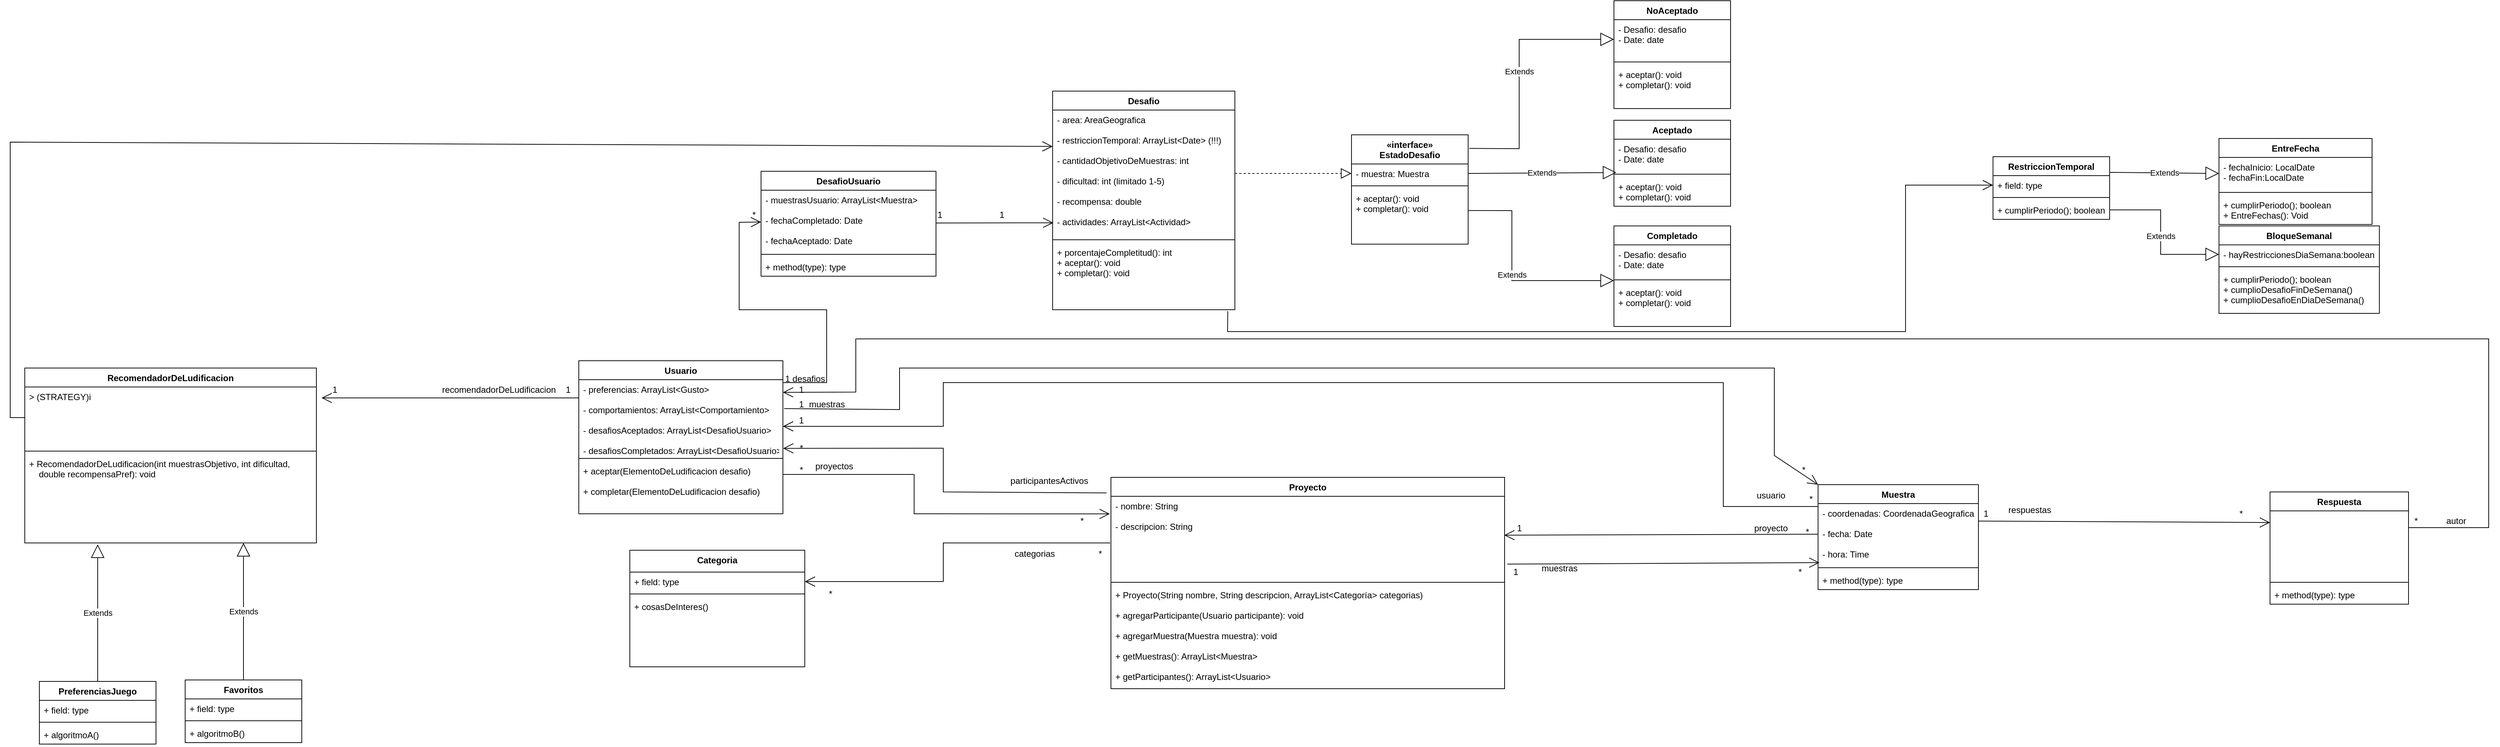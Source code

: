 <mxfile version="20.5.1" type="device"><diagram id="WbbzCiZuCTXSOeSHEOJg" name="Página-1"><mxGraphModel dx="2760" dy="1790" grid="1" gridSize="10" guides="1" tooltips="1" connect="1" arrows="1" fold="1" page="1" pageScale="1" pageWidth="827" pageHeight="1169" math="0" shadow="0"><root><mxCell id="0"/><mxCell id="1" parent="0"/><mxCell id="iUsewvyAgeFMjCq7jR91-1" value="Proyecto" style="swimlane;fontStyle=1;align=center;verticalAlign=top;childLayout=stackLayout;horizontal=1;startSize=26;horizontalStack=0;resizeParent=1;resizeParentMax=0;resizeLast=0;collapsible=1;marginBottom=0;" parent="1" vertex="1"><mxGeometry x="230" y="70" width="540" height="290" as="geometry"/></mxCell><mxCell id="iUsewvyAgeFMjCq7jR91-2" value="- nombre: String&#10;&#10;- descripcion: String&#10;" style="text;strokeColor=none;fillColor=none;align=left;verticalAlign=top;spacingLeft=4;spacingRight=4;overflow=hidden;rotatable=0;points=[[0,0.5],[1,0.5]];portConstraint=eastwest;" parent="iUsewvyAgeFMjCq7jR91-1" vertex="1"><mxGeometry y="26" width="540" height="114" as="geometry"/></mxCell><mxCell id="iUsewvyAgeFMjCq7jR91-3" value="" style="line;strokeWidth=1;fillColor=none;align=left;verticalAlign=middle;spacingTop=-1;spacingLeft=3;spacingRight=3;rotatable=0;labelPosition=right;points=[];portConstraint=eastwest;strokeColor=inherit;" parent="iUsewvyAgeFMjCq7jR91-1" vertex="1"><mxGeometry y="140" width="540" height="8" as="geometry"/></mxCell><mxCell id="iUsewvyAgeFMjCq7jR91-4" value="+ Proyecto(String nombre, String descripcion, ArrayList&lt;Categoría&gt; categorias)&#10;&#10;+ agregarParticipante(Usuario participante): void&#10;&#10;+ agregarMuestra(Muestra muestra): void&#10;&#10;+ getMuestras(): ArrayList&lt;Muestra&gt;&#10;&#10;+ getParticipantes(): ArrayList&lt;Usuario&gt;" style="text;strokeColor=none;fillColor=none;align=left;verticalAlign=top;spacingLeft=4;spacingRight=4;overflow=hidden;rotatable=0;points=[[0,0.5],[1,0.5]];portConstraint=eastwest;" parent="iUsewvyAgeFMjCq7jR91-1" vertex="1"><mxGeometry y="148" width="540" height="142" as="geometry"/></mxCell><mxCell id="iUsewvyAgeFMjCq7jR91-5" value="Muestra" style="swimlane;fontStyle=1;align=center;verticalAlign=top;childLayout=stackLayout;horizontal=1;startSize=26;horizontalStack=0;resizeParent=1;resizeParentMax=0;resizeLast=0;collapsible=1;marginBottom=0;" parent="1" vertex="1"><mxGeometry x="1200" y="80" width="220" height="144" as="geometry"/></mxCell><mxCell id="iUsewvyAgeFMjCq7jR91-6" value="- coordenadas: CoordenadaGeografica&#10;&#10;- fecha: Date&#10;&#10;- hora: Time&#10;&#10;&#10;" style="text;strokeColor=none;fillColor=none;align=left;verticalAlign=top;spacingLeft=4;spacingRight=4;overflow=hidden;rotatable=0;points=[[0,0.5],[1,0.5]];portConstraint=eastwest;" parent="iUsewvyAgeFMjCq7jR91-5" vertex="1"><mxGeometry y="26" width="220" height="84" as="geometry"/></mxCell><mxCell id="iUsewvyAgeFMjCq7jR91-7" value="" style="line;strokeWidth=1;fillColor=none;align=left;verticalAlign=middle;spacingTop=-1;spacingLeft=3;spacingRight=3;rotatable=0;labelPosition=right;points=[];portConstraint=eastwest;strokeColor=inherit;" parent="iUsewvyAgeFMjCq7jR91-5" vertex="1"><mxGeometry y="110" width="220" height="8" as="geometry"/></mxCell><mxCell id="iUsewvyAgeFMjCq7jR91-8" value="+ method(type): type" style="text;strokeColor=none;fillColor=none;align=left;verticalAlign=top;spacingLeft=4;spacingRight=4;overflow=hidden;rotatable=0;points=[[0,0.5],[1,0.5]];portConstraint=eastwest;" parent="iUsewvyAgeFMjCq7jR91-5" vertex="1"><mxGeometry y="118" width="220" height="26" as="geometry"/></mxCell><mxCell id="iUsewvyAgeFMjCq7jR91-9" value="" style="endArrow=open;endFill=1;endSize=12;html=1;rounded=0;exitX=1.007;exitY=0.816;exitDx=0;exitDy=0;entryX=0.009;entryY=0.964;entryDx=0;entryDy=0;exitPerimeter=0;entryPerimeter=0;" parent="1" source="iUsewvyAgeFMjCq7jR91-2" target="iUsewvyAgeFMjCq7jR91-6" edge="1"><mxGeometry width="160" relative="1" as="geometry"><mxPoint x="870" y="240" as="sourcePoint"/><mxPoint x="1030" y="240" as="targetPoint"/></mxGeometry></mxCell><mxCell id="iUsewvyAgeFMjCq7jR91-10" value="muestras" style="text;html=1;align=center;verticalAlign=middle;resizable=0;points=[];autosize=1;strokeColor=none;fillColor=none;" parent="1" vertex="1"><mxGeometry x="810" y="180" width="70" height="30" as="geometry"/></mxCell><mxCell id="iUsewvyAgeFMjCq7jR91-11" value="*" style="text;html=1;align=center;verticalAlign=middle;resizable=0;points=[];autosize=1;strokeColor=none;fillColor=none;" parent="1" vertex="1"><mxGeometry x="1160" y="185" width="30" height="30" as="geometry"/></mxCell><mxCell id="iUsewvyAgeFMjCq7jR91-12" value="1" style="text;html=1;align=center;verticalAlign=middle;resizable=0;points=[];autosize=1;strokeColor=none;fillColor=none;" parent="1" vertex="1"><mxGeometry x="770" y="185" width="30" height="30" as="geometry"/></mxCell><mxCell id="iUsewvyAgeFMjCq7jR91-13" value="Usuario" style="swimlane;fontStyle=1;align=center;verticalAlign=top;childLayout=stackLayout;horizontal=1;startSize=26;horizontalStack=0;resizeParent=1;resizeParentMax=0;resizeLast=0;collapsible=1;marginBottom=0;" parent="1" vertex="1"><mxGeometry x="-500" y="-90" width="280" height="210" as="geometry"/></mxCell><mxCell id="iUsewvyAgeFMjCq7jR91-14" value="- preferencias: ArrayList&lt;Gusto&gt;&#10;&#10;- comportamientos: ArrayList&lt;Comportamiento&gt;&#10;&#10;- desafiosAceptados: ArrayList&lt;DesafioUsuario&gt;&#10;&#10;- desafiosCompletados: ArrayList&lt;DesafioUsuario&gt;" style="text;strokeColor=none;fillColor=none;align=left;verticalAlign=top;spacingLeft=4;spacingRight=4;overflow=hidden;rotatable=0;points=[[0,0.5],[1,0.5]];portConstraint=eastwest;" parent="iUsewvyAgeFMjCq7jR91-13" vertex="1"><mxGeometry y="26" width="280" height="104" as="geometry"/></mxCell><mxCell id="iUsewvyAgeFMjCq7jR91-15" value="" style="line;strokeWidth=1;fillColor=none;align=left;verticalAlign=middle;spacingTop=-1;spacingLeft=3;spacingRight=3;rotatable=0;labelPosition=right;points=[];portConstraint=eastwest;strokeColor=inherit;" parent="iUsewvyAgeFMjCq7jR91-13" vertex="1"><mxGeometry y="130" width="280" height="8" as="geometry"/></mxCell><mxCell id="iUsewvyAgeFMjCq7jR91-16" value="+ aceptar(ElementoDeLudificacion desafio)&#10;&#10;+ completar(ElementoDeLudificacion desafio) " style="text;strokeColor=none;fillColor=none;align=left;verticalAlign=top;spacingLeft=4;spacingRight=4;overflow=hidden;rotatable=0;points=[[0,0.5],[1,0.5]];portConstraint=eastwest;" parent="iUsewvyAgeFMjCq7jR91-13" vertex="1"><mxGeometry y="138" width="280" height="72" as="geometry"/></mxCell><mxCell id="iUsewvyAgeFMjCq7jR91-17" value="" style="endArrow=open;endFill=1;endSize=12;html=1;rounded=0;exitX=-0.011;exitY=-0.041;exitDx=0;exitDy=0;exitPerimeter=0;entryX=1.001;entryY=0.906;entryDx=0;entryDy=0;entryPerimeter=0;" parent="1" source="iUsewvyAgeFMjCq7jR91-2" target="iUsewvyAgeFMjCq7jR91-14" edge="1"><mxGeometry width="160" relative="1" as="geometry"><mxPoint x="-70" y="240" as="sourcePoint"/><mxPoint x="-190" y="20" as="targetPoint"/><Array as="points"><mxPoint y="90"/><mxPoint y="30"/></Array></mxGeometry></mxCell><mxCell id="iUsewvyAgeFMjCq7jR91-18" value="participantesActivos" style="text;html=1;align=center;verticalAlign=middle;resizable=0;points=[];autosize=1;strokeColor=none;fillColor=none;" parent="1" vertex="1"><mxGeometry x="80" y="60" width="130" height="30" as="geometry"/></mxCell><mxCell id="iUsewvyAgeFMjCq7jR91-19" value="*" style="text;html=1;align=center;verticalAlign=middle;resizable=0;points=[];autosize=1;strokeColor=none;fillColor=none;" parent="1" vertex="1"><mxGeometry x="-210" y="15" width="30" height="30" as="geometry"/></mxCell><mxCell id="iUsewvyAgeFMjCq7jR91-22" value="Categoria" style="swimlane;fontStyle=1;align=center;verticalAlign=top;childLayout=stackLayout;horizontal=1;startSize=30;horizontalStack=0;resizeParent=1;resizeParentMax=0;resizeLast=0;collapsible=1;marginBottom=0;" parent="1" vertex="1"><mxGeometry x="-430" y="170" width="240" height="160" as="geometry"/></mxCell><mxCell id="iUsewvyAgeFMjCq7jR91-23" value="+ field: type" style="text;strokeColor=none;fillColor=none;align=left;verticalAlign=top;spacingLeft=4;spacingRight=4;overflow=hidden;rotatable=0;points=[[0,0.5],[1,0.5]];portConstraint=eastwest;" parent="iUsewvyAgeFMjCq7jR91-22" vertex="1"><mxGeometry y="30" width="240" height="26" as="geometry"/></mxCell><mxCell id="iUsewvyAgeFMjCq7jR91-24" value="" style="line;strokeWidth=1;fillColor=none;align=left;verticalAlign=middle;spacingTop=-1;spacingLeft=3;spacingRight=3;rotatable=0;labelPosition=right;points=[];portConstraint=eastwest;strokeColor=inherit;" parent="iUsewvyAgeFMjCq7jR91-22" vertex="1"><mxGeometry y="56" width="240" height="8" as="geometry"/></mxCell><mxCell id="iUsewvyAgeFMjCq7jR91-25" value="+ cosasDeInteres()" style="text;strokeColor=none;fillColor=none;align=left;verticalAlign=top;spacingLeft=4;spacingRight=4;overflow=hidden;rotatable=0;points=[[0,0.5],[1,0.5]];portConstraint=eastwest;" parent="iUsewvyAgeFMjCq7jR91-22" vertex="1"><mxGeometry y="64" width="240" height="96" as="geometry"/></mxCell><mxCell id="iUsewvyAgeFMjCq7jR91-26" value="" style="endArrow=open;endFill=1;endSize=12;html=1;rounded=0;entryX=1;entryY=0.5;entryDx=0;entryDy=0;exitX=-0.002;exitY=0.561;exitDx=0;exitDy=0;exitPerimeter=0;" parent="1" source="iUsewvyAgeFMjCq7jR91-2" target="iUsewvyAgeFMjCq7jR91-23" edge="1"><mxGeometry width="160" relative="1" as="geometry"><mxPoint x="10" y="160" as="sourcePoint"/><mxPoint y="310" as="targetPoint"/><Array as="points"><mxPoint y="160"/><mxPoint y="213"/></Array></mxGeometry></mxCell><mxCell id="iUsewvyAgeFMjCq7jR91-27" value="categorias" style="text;html=1;align=center;verticalAlign=middle;resizable=0;points=[];autosize=1;strokeColor=none;fillColor=none;" parent="1" vertex="1"><mxGeometry x="85" y="160" width="80" height="30" as="geometry"/></mxCell><mxCell id="iUsewvyAgeFMjCq7jR91-28" value="*" style="text;html=1;align=center;verticalAlign=middle;resizable=0;points=[];autosize=1;strokeColor=none;fillColor=none;" parent="1" vertex="1"><mxGeometry x="-170" y="215" width="30" height="30" as="geometry"/></mxCell><mxCell id="iUsewvyAgeFMjCq7jR91-29" value="*" style="text;html=1;align=center;verticalAlign=middle;resizable=0;points=[];autosize=1;strokeColor=none;fillColor=none;" parent="1" vertex="1"><mxGeometry x="200" y="160" width="30" height="30" as="geometry"/></mxCell><mxCell id="iUsewvyAgeFMjCq7jR91-31" value="" style="endArrow=open;endFill=1;endSize=12;html=1;rounded=0;" parent="1" edge="1"><mxGeometry width="160" relative="1" as="geometry"><mxPoint x="1200" y="110" as="sourcePoint"/><mxPoint x="-220" as="targetPoint"/><Array as="points"><mxPoint x="1070" y="110"/><mxPoint x="1070" y="-60"/><mxPoint y="-60"/><mxPoint/></Array></mxGeometry></mxCell><mxCell id="iUsewvyAgeFMjCq7jR91-34" value="1" style="text;html=1;align=center;verticalAlign=middle;resizable=0;points=[];autosize=1;strokeColor=none;fillColor=none;" parent="1" vertex="1"><mxGeometry x="-210" y="-23" width="30" height="30" as="geometry"/></mxCell><mxCell id="iUsewvyAgeFMjCq7jR91-35" value="*" style="text;html=1;align=center;verticalAlign=middle;resizable=0;points=[];autosize=1;strokeColor=none;fillColor=none;" parent="1" vertex="1"><mxGeometry x="1175" y="85" width="30" height="30" as="geometry"/></mxCell><mxCell id="iUsewvyAgeFMjCq7jR91-36" value="usuario" style="text;html=1;align=center;verticalAlign=middle;resizable=0;points=[];autosize=1;strokeColor=none;fillColor=none;" parent="1" vertex="1"><mxGeometry x="1105" y="80" width="60" height="30" as="geometry"/></mxCell><mxCell id="iUsewvyAgeFMjCq7jR91-37" value="" style="endArrow=open;endFill=1;endSize=12;html=1;rounded=0;exitX=0;exitY=0.5;exitDx=0;exitDy=0;entryX=0.999;entryY=0.468;entryDx=0;entryDy=0;entryPerimeter=0;" parent="1" source="iUsewvyAgeFMjCq7jR91-6" target="iUsewvyAgeFMjCq7jR91-2" edge="1"><mxGeometry width="160" relative="1" as="geometry"><mxPoint x="960" as="sourcePoint"/><mxPoint x="770" y="148" as="targetPoint"/></mxGeometry></mxCell><mxCell id="iUsewvyAgeFMjCq7jR91-38" value="proyecto" style="text;html=1;align=center;verticalAlign=middle;resizable=0;points=[];autosize=1;strokeColor=none;fillColor=none;" parent="1" vertex="1"><mxGeometry x="1100" y="125" width="70" height="30" as="geometry"/></mxCell><mxCell id="iUsewvyAgeFMjCq7jR91-39" value="*" style="text;html=1;align=center;verticalAlign=middle;resizable=0;points=[];autosize=1;strokeColor=none;fillColor=none;" parent="1" vertex="1"><mxGeometry x="1170" y="130" width="30" height="30" as="geometry"/></mxCell><mxCell id="iUsewvyAgeFMjCq7jR91-40" value="1" style="text;html=1;align=center;verticalAlign=middle;resizable=0;points=[];autosize=1;strokeColor=none;fillColor=none;" parent="1" vertex="1"><mxGeometry x="775" y="125" width="30" height="30" as="geometry"/></mxCell><mxCell id="iUsewvyAgeFMjCq7jR91-42" value="" style="endArrow=open;endFill=1;endSize=12;html=1;rounded=0;entryX=0;entryY=0.17;entryDx=0;entryDy=0;entryPerimeter=0;" parent="1" target="iUsewvyAgeFMjCq7jR91-44" edge="1"><mxGeometry width="160" relative="1" as="geometry"><mxPoint x="1420" y="130" as="sourcePoint"/><mxPoint x="1780" y="130" as="targetPoint"/></mxGeometry></mxCell><mxCell id="iUsewvyAgeFMjCq7jR91-43" value="Respuesta" style="swimlane;fontStyle=1;align=center;verticalAlign=top;childLayout=stackLayout;horizontal=1;startSize=26;horizontalStack=0;resizeParent=1;resizeParentMax=0;resizeLast=0;collapsible=1;marginBottom=0;" parent="1" vertex="1"><mxGeometry x="1820" y="90" width="190" height="154" as="geometry"/></mxCell><mxCell id="iUsewvyAgeFMjCq7jR91-44" value="&#10;&#10;&#10;&#10;&#10;" style="text;strokeColor=none;fillColor=none;align=left;verticalAlign=top;spacingLeft=4;spacingRight=4;overflow=hidden;rotatable=0;points=[[0,0.5],[1,0.5]];portConstraint=eastwest;" parent="iUsewvyAgeFMjCq7jR91-43" vertex="1"><mxGeometry y="26" width="190" height="94" as="geometry"/></mxCell><mxCell id="iUsewvyAgeFMjCq7jR91-45" value="" style="line;strokeWidth=1;fillColor=none;align=left;verticalAlign=middle;spacingTop=-1;spacingLeft=3;spacingRight=3;rotatable=0;labelPosition=right;points=[];portConstraint=eastwest;strokeColor=inherit;" parent="iUsewvyAgeFMjCq7jR91-43" vertex="1"><mxGeometry y="120" width="190" height="8" as="geometry"/></mxCell><mxCell id="iUsewvyAgeFMjCq7jR91-46" value="+ method(type): type" style="text;strokeColor=none;fillColor=none;align=left;verticalAlign=top;spacingLeft=4;spacingRight=4;overflow=hidden;rotatable=0;points=[[0,0.5],[1,0.5]];portConstraint=eastwest;" parent="iUsewvyAgeFMjCq7jR91-43" vertex="1"><mxGeometry y="128" width="190" height="26" as="geometry"/></mxCell><mxCell id="iUsewvyAgeFMjCq7jR91-47" value="respuestas" style="text;html=1;align=center;verticalAlign=middle;resizable=0;points=[];autosize=1;strokeColor=none;fillColor=none;" parent="1" vertex="1"><mxGeometry x="1450" y="100" width="80" height="30" as="geometry"/></mxCell><mxCell id="iUsewvyAgeFMjCq7jR91-49" value="1" style="text;html=1;align=center;verticalAlign=middle;resizable=0;points=[];autosize=1;strokeColor=none;fillColor=none;" parent="1" vertex="1"><mxGeometry x="1415" y="105" width="30" height="30" as="geometry"/></mxCell><mxCell id="iUsewvyAgeFMjCq7jR91-50" value="*" style="text;html=1;align=center;verticalAlign=middle;resizable=0;points=[];autosize=1;strokeColor=none;fillColor=none;" parent="1" vertex="1"><mxGeometry x="1765" y="105" width="30" height="30" as="geometry"/></mxCell><mxCell id="iUsewvyAgeFMjCq7jR91-51" value="" style="endArrow=open;endFill=1;endSize=12;html=1;rounded=0;exitX=1;exitY=0.245;exitDx=0;exitDy=0;exitPerimeter=0;entryX=1;entryY=0.167;entryDx=0;entryDy=0;entryPerimeter=0;" parent="1" source="iUsewvyAgeFMjCq7jR91-44" target="iUsewvyAgeFMjCq7jR91-14" edge="1"><mxGeometry width="160" relative="1" as="geometry"><mxPoint x="2030" y="151.5" as="sourcePoint"/><mxPoint x="-120" y="-10" as="targetPoint"/><Array as="points"><mxPoint x="2120" y="139"/><mxPoint x="2120" y="-120"/><mxPoint x="-120" y="-120"/><mxPoint x="-120" y="-47"/></Array></mxGeometry></mxCell><mxCell id="iUsewvyAgeFMjCq7jR91-53" value="1" style="text;html=1;align=center;verticalAlign=middle;resizable=0;points=[];autosize=1;strokeColor=none;fillColor=none;" parent="1" vertex="1"><mxGeometry x="-210" y="-65" width="30" height="30" as="geometry"/></mxCell><mxCell id="iUsewvyAgeFMjCq7jR91-56" value="autor" style="text;html=1;align=center;verticalAlign=middle;resizable=0;points=[];autosize=1;strokeColor=none;fillColor=none;" parent="1" vertex="1"><mxGeometry x="2050" y="115" width="50" height="30" as="geometry"/></mxCell><mxCell id="iUsewvyAgeFMjCq7jR91-57" value="*" style="text;html=1;align=center;verticalAlign=middle;resizable=0;points=[];autosize=1;strokeColor=none;fillColor=none;" parent="1" vertex="1"><mxGeometry x="2005" y="115" width="30" height="30" as="geometry"/></mxCell><mxCell id="iUsewvyAgeFMjCq7jR91-58" value="" style="endArrow=open;endFill=1;endSize=12;html=1;rounded=0;exitX=1.006;exitY=0.381;exitDx=0;exitDy=0;exitPerimeter=0;entryX=0;entryY=0;entryDx=0;entryDy=0;" parent="1" source="iUsewvyAgeFMjCq7jR91-14" target="iUsewvyAgeFMjCq7jR91-5" edge="1"><mxGeometry width="160" relative="1" as="geometry"><mxPoint x="-160" y="-20" as="sourcePoint"/><mxPoint x="1140" y="70" as="targetPoint"/><Array as="points"><mxPoint x="-60" y="-23"/><mxPoint x="-60" y="-80"/><mxPoint x="1140" y="-80"/><mxPoint x="1140" y="40"/></Array></mxGeometry></mxCell><mxCell id="iUsewvyAgeFMjCq7jR91-60" value="*" style="text;html=1;align=center;verticalAlign=middle;resizable=0;points=[];autosize=1;strokeColor=none;fillColor=none;" parent="1" vertex="1"><mxGeometry x="1165" y="45" width="30" height="30" as="geometry"/></mxCell><mxCell id="iUsewvyAgeFMjCq7jR91-61" value="1" style="text;html=1;align=center;verticalAlign=middle;resizable=0;points=[];autosize=1;strokeColor=none;fillColor=none;" parent="1" vertex="1"><mxGeometry x="-210" y="-45" width="30" height="30" as="geometry"/></mxCell><mxCell id="iUsewvyAgeFMjCq7jR91-62" value="muestras" style="text;html=1;align=center;verticalAlign=middle;resizable=0;points=[];autosize=1;strokeColor=none;fillColor=none;" parent="1" vertex="1"><mxGeometry x="-195" y="-45" width="70" height="30" as="geometry"/></mxCell><mxCell id="iUsewvyAgeFMjCq7jR91-63" value="" style="endArrow=open;endFill=1;endSize=12;html=1;rounded=0;exitX=1.002;exitY=0.25;exitDx=0;exitDy=0;entryX=-0.003;entryY=0.212;entryDx=0;entryDy=0;entryPerimeter=0;exitPerimeter=0;" parent="1" source="iUsewvyAgeFMjCq7jR91-16" target="iUsewvyAgeFMjCq7jR91-2" edge="1"><mxGeometry width="160" relative="1" as="geometry"><mxPoint x="-160" y="64" as="sourcePoint"/><mxPoint x="-40" y="130" as="targetPoint"/><Array as="points"><mxPoint x="-40" y="66"/><mxPoint x="-40" y="120"/></Array></mxGeometry></mxCell><mxCell id="iUsewvyAgeFMjCq7jR91-66" value="*" style="text;html=1;align=center;verticalAlign=middle;resizable=0;points=[];autosize=1;strokeColor=none;fillColor=none;" parent="1" vertex="1"><mxGeometry x="-210" y="45" width="30" height="30" as="geometry"/></mxCell><mxCell id="iUsewvyAgeFMjCq7jR91-67" value="proyectos" style="text;html=1;align=center;verticalAlign=middle;resizable=0;points=[];autosize=1;strokeColor=none;fillColor=none;" parent="1" vertex="1"><mxGeometry x="-190" y="40" width="80" height="30" as="geometry"/></mxCell><mxCell id="iUsewvyAgeFMjCq7jR91-68" value="*" style="text;html=1;align=center;verticalAlign=middle;resizable=0;points=[];autosize=1;strokeColor=none;fillColor=none;" parent="1" vertex="1"><mxGeometry x="175" y="115" width="30" height="30" as="geometry"/></mxCell><mxCell id="iUsewvyAgeFMjCq7jR91-76" value="«interface»&#10;EstadoDesafio&#10;" style="swimlane;fontStyle=1;align=center;verticalAlign=top;childLayout=stackLayout;horizontal=1;startSize=40;horizontalStack=0;resizeParent=1;resizeParentMax=0;resizeLast=0;collapsible=1;marginBottom=0;" parent="1" vertex="1"><mxGeometry x="560" y="-400" width="160" height="150" as="geometry"/></mxCell><mxCell id="iUsewvyAgeFMjCq7jR91-77" value="- muestra: Muestra&#10;&#10;&#10;" style="text;strokeColor=none;fillColor=none;align=left;verticalAlign=top;spacingLeft=4;spacingRight=4;overflow=hidden;rotatable=0;points=[[0,0.5],[1,0.5]];portConstraint=eastwest;" parent="iUsewvyAgeFMjCq7jR91-76" vertex="1"><mxGeometry y="40" width="160" height="26" as="geometry"/></mxCell><mxCell id="iUsewvyAgeFMjCq7jR91-78" value="" style="line;strokeWidth=1;fillColor=none;align=left;verticalAlign=middle;spacingTop=-1;spacingLeft=3;spacingRight=3;rotatable=0;labelPosition=right;points=[];portConstraint=eastwest;strokeColor=inherit;" parent="iUsewvyAgeFMjCq7jR91-76" vertex="1"><mxGeometry y="66" width="160" height="8" as="geometry"/></mxCell><mxCell id="iUsewvyAgeFMjCq7jR91-79" value="+ aceptar(): void&#10;+ completar(): void&#10;" style="text;strokeColor=none;fillColor=none;align=left;verticalAlign=top;spacingLeft=4;spacingRight=4;overflow=hidden;rotatable=0;points=[[0,0.5],[1,0.5]];portConstraint=eastwest;" parent="iUsewvyAgeFMjCq7jR91-76" vertex="1"><mxGeometry y="74" width="160" height="76" as="geometry"/></mxCell><mxCell id="iUsewvyAgeFMjCq7jR91-81" value="Desafio" style="swimlane;fontStyle=1;align=center;verticalAlign=top;childLayout=stackLayout;horizontal=1;startSize=26;horizontalStack=0;resizeParent=1;resizeParentMax=0;resizeLast=0;collapsible=1;marginBottom=0;" parent="1" vertex="1"><mxGeometry x="150" y="-460" width="250" height="300" as="geometry"/></mxCell><mxCell id="iUsewvyAgeFMjCq7jR91-82" value="- area: AreaGeografica&#10;&#10;- restriccionTemporal: ArrayList&lt;Date&gt; (!!!)&#10;&#10;- cantidadObjetivoDeMuestras: int&#10;&#10;- dificultad: int (limitado 1-5)&#10;&#10;- recompensa: double&#10;&#10;- actividades: ArrayList&lt;Actividad&gt;&#10;" style="text;strokeColor=none;fillColor=none;align=left;verticalAlign=top;spacingLeft=4;spacingRight=4;overflow=hidden;rotatable=0;points=[[0,0.5],[1,0.5]];portConstraint=eastwest;" parent="iUsewvyAgeFMjCq7jR91-81" vertex="1"><mxGeometry y="26" width="250" height="174" as="geometry"/></mxCell><mxCell id="iUsewvyAgeFMjCq7jR91-83" value="" style="line;strokeWidth=1;fillColor=none;align=left;verticalAlign=middle;spacingTop=-1;spacingLeft=3;spacingRight=3;rotatable=0;labelPosition=right;points=[];portConstraint=eastwest;strokeColor=inherit;" parent="iUsewvyAgeFMjCq7jR91-81" vertex="1"><mxGeometry y="200" width="250" height="8" as="geometry"/></mxCell><mxCell id="iUsewvyAgeFMjCq7jR91-84" value="+ porcentajeCompletitud(): int&#10;+ aceptar(): void&#10;+ completar(): void&#10;" style="text;strokeColor=none;fillColor=none;align=left;verticalAlign=top;spacingLeft=4;spacingRight=4;overflow=hidden;rotatable=0;points=[[0,0.5],[1,0.5]];portConstraint=eastwest;" parent="iUsewvyAgeFMjCq7jR91-81" vertex="1"><mxGeometry y="208" width="250" height="92" as="geometry"/></mxCell><mxCell id="iUsewvyAgeFMjCq7jR91-85" value="" style="endArrow=block;dashed=1;endFill=0;endSize=12;html=1;rounded=0;exitX=1;exitY=0.5;exitDx=0;exitDy=0;entryX=0;entryY=0.5;entryDx=0;entryDy=0;" parent="1" source="iUsewvyAgeFMjCq7jR91-82" target="iUsewvyAgeFMjCq7jR91-77" edge="1"><mxGeometry width="160" relative="1" as="geometry"><mxPoint x="170" y="-260" as="sourcePoint"/><mxPoint x="330" y="-260" as="targetPoint"/></mxGeometry></mxCell><mxCell id="iUsewvyAgeFMjCq7jR91-86" value="RecomendadorDeLudificacion" style="swimlane;fontStyle=1;align=center;verticalAlign=top;childLayout=stackLayout;horizontal=1;startSize=26;horizontalStack=0;resizeParent=1;resizeParentMax=0;resizeLast=0;collapsible=1;marginBottom=0;" parent="1" vertex="1"><mxGeometry x="-1260" y="-80" width="400" height="240" as="geometry"/></mxCell><mxCell id="iUsewvyAgeFMjCq7jR91-87" value="&gt; (STRATEGY)i" style="text;strokeColor=none;fillColor=none;align=left;verticalAlign=top;spacingLeft=4;spacingRight=4;overflow=hidden;rotatable=0;points=[[0,0.5],[1,0.5]];portConstraint=eastwest;" parent="iUsewvyAgeFMjCq7jR91-86" vertex="1"><mxGeometry y="26" width="400" height="84" as="geometry"/></mxCell><mxCell id="iUsewvyAgeFMjCq7jR91-88" value="" style="line;strokeWidth=1;fillColor=none;align=left;verticalAlign=middle;spacingTop=-1;spacingLeft=3;spacingRight=3;rotatable=0;labelPosition=right;points=[];portConstraint=eastwest;strokeColor=inherit;" parent="iUsewvyAgeFMjCq7jR91-86" vertex="1"><mxGeometry y="110" width="400" height="8" as="geometry"/></mxCell><mxCell id="iUsewvyAgeFMjCq7jR91-89" value="+ RecomendadorDeLudificacion(int muestrasObjetivo, int dificultad,&#10;    double recompensaPref): void" style="text;strokeColor=none;fillColor=none;align=left;verticalAlign=top;spacingLeft=4;spacingRight=4;overflow=hidden;rotatable=0;points=[[0,0.5],[1,0.5]];portConstraint=eastwest;" parent="iUsewvyAgeFMjCq7jR91-86" vertex="1"><mxGeometry y="118" width="400" height="122" as="geometry"/></mxCell><mxCell id="iUsewvyAgeFMjCq7jR91-90" value="" style="endArrow=open;endFill=1;endSize=12;html=1;rounded=0;entryX=-0.094;entryY=0.867;entryDx=0;entryDy=0;entryPerimeter=0;" parent="1" target="iUsewvyAgeFMjCq7jR91-92" edge="1"><mxGeometry width="160" relative="1" as="geometry"><mxPoint x="-500" y="-39" as="sourcePoint"/><mxPoint x="-570" y="-80" as="targetPoint"/></mxGeometry></mxCell><mxCell id="iUsewvyAgeFMjCq7jR91-92" value="1" style="text;html=1;align=center;verticalAlign=middle;resizable=0;points=[];autosize=1;strokeColor=none;fillColor=none;" parent="1" vertex="1"><mxGeometry x="-850" y="-65" width="30" height="30" as="geometry"/></mxCell><mxCell id="iUsewvyAgeFMjCq7jR91-93" value="1" style="text;html=1;align=center;verticalAlign=middle;resizable=0;points=[];autosize=1;strokeColor=none;fillColor=none;" parent="1" vertex="1"><mxGeometry x="-530" y="-65" width="30" height="30" as="geometry"/></mxCell><mxCell id="iUsewvyAgeFMjCq7jR91-94" value="" style="endArrow=open;endFill=1;endSize=12;html=1;rounded=0;exitX=0;exitY=0.5;exitDx=0;exitDy=0;entryX=0;entryY=0.287;entryDx=0;entryDy=0;entryPerimeter=0;" parent="1" source="iUsewvyAgeFMjCq7jR91-87" target="iUsewvyAgeFMjCq7jR91-82" edge="1"><mxGeometry width="160" relative="1" as="geometry"><mxPoint x="-880" y="-80" as="sourcePoint"/><mxPoint x="-1210" y="-390" as="targetPoint"/><Array as="points"><mxPoint x="-1280" y="-12"/><mxPoint x="-1280" y="-390"/></Array></mxGeometry></mxCell><mxCell id="iUsewvyAgeFMjCq7jR91-95" value="recomendadorDeLudificacion" style="text;html=1;align=center;verticalAlign=middle;resizable=0;points=[];autosize=1;strokeColor=none;fillColor=none;" parent="1" vertex="1"><mxGeometry x="-700" y="-65" width="180" height="30" as="geometry"/></mxCell><mxCell id="GWagLMkGeKUL416zCuw3-1" value="DesafioUsuario" style="swimlane;fontStyle=1;align=center;verticalAlign=top;childLayout=stackLayout;horizontal=1;startSize=26;horizontalStack=0;resizeParent=1;resizeParentMax=0;resizeLast=0;collapsible=1;marginBottom=0;" parent="1" vertex="1"><mxGeometry x="-250" y="-350" width="240" height="144" as="geometry"/></mxCell><mxCell id="GWagLMkGeKUL416zCuw3-2" value="- muestrasUsuario: ArrayList&lt;Muestra&gt;&#10;&#10;- fechaCompletado: Date&#10;&#10;- fechaAceptado: Date" style="text;strokeColor=none;fillColor=none;align=left;verticalAlign=top;spacingLeft=4;spacingRight=4;overflow=hidden;rotatable=0;points=[[0,0.5],[1,0.5]];portConstraint=eastwest;" parent="GWagLMkGeKUL416zCuw3-1" vertex="1"><mxGeometry y="26" width="240" height="84" as="geometry"/></mxCell><mxCell id="GWagLMkGeKUL416zCuw3-3" value="" style="line;strokeWidth=1;fillColor=none;align=left;verticalAlign=middle;spacingTop=-1;spacingLeft=3;spacingRight=3;rotatable=0;labelPosition=right;points=[];portConstraint=eastwest;strokeColor=inherit;" parent="GWagLMkGeKUL416zCuw3-1" vertex="1"><mxGeometry y="110" width="240" height="8" as="geometry"/></mxCell><mxCell id="GWagLMkGeKUL416zCuw3-4" value="+ method(type): type" style="text;strokeColor=none;fillColor=none;align=left;verticalAlign=top;spacingLeft=4;spacingRight=4;overflow=hidden;rotatable=0;points=[[0,0.5],[1,0.5]];portConstraint=eastwest;" parent="GWagLMkGeKUL416zCuw3-1" vertex="1"><mxGeometry y="118" width="240" height="26" as="geometry"/></mxCell><mxCell id="GWagLMkGeKUL416zCuw3-5" value="" style="endArrow=open;endFill=1;endSize=12;html=1;rounded=0;exitX=1;exitY=0.038;exitDx=0;exitDy=0;exitPerimeter=0;" parent="1" source="iUsewvyAgeFMjCq7jR91-14" target="GWagLMkGeKUL416zCuw3-2" edge="1"><mxGeometry width="160" relative="1" as="geometry"><mxPoint x="-170" y="-210" as="sourcePoint"/><mxPoint x="-280" y="-290" as="targetPoint"/><Array as="points"><mxPoint x="-160" y="-60"/><mxPoint x="-160" y="-160"/><mxPoint x="-280" y="-160"/><mxPoint x="-280" y="-280"/></Array></mxGeometry></mxCell><mxCell id="GWagLMkGeKUL416zCuw3-6" value="" style="endArrow=open;endFill=1;endSize=12;html=1;rounded=0;entryX=0.004;entryY=0.889;entryDx=0;entryDy=0;entryPerimeter=0;" parent="1" target="iUsewvyAgeFMjCq7jR91-82" edge="1"><mxGeometry width="160" relative="1" as="geometry"><mxPoint x="-10" y="-279" as="sourcePoint"/><mxPoint x="80" y="-270" as="targetPoint"/></mxGeometry></mxCell><mxCell id="GWagLMkGeKUL416zCuw3-7" value="*" style="text;html=1;align=center;verticalAlign=middle;resizable=0;points=[];autosize=1;strokeColor=none;fillColor=none;" parent="1" vertex="1"><mxGeometry x="-275" y="-305" width="30" height="30" as="geometry"/></mxCell><mxCell id="GWagLMkGeKUL416zCuw3-8" value="1 desafios" style="text;html=1;align=center;verticalAlign=middle;resizable=0;points=[];autosize=1;strokeColor=none;fillColor=none;" parent="1" vertex="1"><mxGeometry x="-230" y="-80" width="80" height="30" as="geometry"/></mxCell><mxCell id="GWagLMkGeKUL416zCuw3-9" value="1" style="text;html=1;align=center;verticalAlign=middle;resizable=0;points=[];autosize=1;strokeColor=none;fillColor=none;" parent="1" vertex="1"><mxGeometry x="-20" y="-305" width="30" height="30" as="geometry"/></mxCell><mxCell id="GWagLMkGeKUL416zCuw3-10" value="1" style="text;html=1;align=center;verticalAlign=middle;resizable=0;points=[];autosize=1;strokeColor=none;fillColor=none;" parent="1" vertex="1"><mxGeometry x="65" y="-305" width="30" height="30" as="geometry"/></mxCell><mxCell id="GWagLMkGeKUL416zCuw3-13" value="Extends" style="endArrow=block;endSize=16;endFill=0;html=1;rounded=0;entryX=0.25;entryY=1.016;entryDx=0;entryDy=0;entryPerimeter=0;exitX=0.5;exitY=0;exitDx=0;exitDy=0;" parent="1" source="GWagLMkGeKUL416zCuw3-14" target="iUsewvyAgeFMjCq7jR91-89" edge="1"><mxGeometry width="160" relative="1" as="geometry"><mxPoint x="-1160" y="320" as="sourcePoint"/><mxPoint x="-1010" y="290" as="targetPoint"/></mxGeometry></mxCell><mxCell id="GWagLMkGeKUL416zCuw3-14" value="PreferenciasJuego" style="swimlane;fontStyle=1;align=center;verticalAlign=top;childLayout=stackLayout;horizontal=1;startSize=26;horizontalStack=0;resizeParent=1;resizeParentMax=0;resizeLast=0;collapsible=1;marginBottom=0;" parent="1" vertex="1"><mxGeometry x="-1240" y="350" width="160" height="86" as="geometry"/></mxCell><mxCell id="GWagLMkGeKUL416zCuw3-15" value="+ field: type" style="text;strokeColor=none;fillColor=none;align=left;verticalAlign=top;spacingLeft=4;spacingRight=4;overflow=hidden;rotatable=0;points=[[0,0.5],[1,0.5]];portConstraint=eastwest;" parent="GWagLMkGeKUL416zCuw3-14" vertex="1"><mxGeometry y="26" width="160" height="26" as="geometry"/></mxCell><mxCell id="GWagLMkGeKUL416zCuw3-16" value="" style="line;strokeWidth=1;fillColor=none;align=left;verticalAlign=middle;spacingTop=-1;spacingLeft=3;spacingRight=3;rotatable=0;labelPosition=right;points=[];portConstraint=eastwest;strokeColor=inherit;" parent="GWagLMkGeKUL416zCuw3-14" vertex="1"><mxGeometry y="52" width="160" height="8" as="geometry"/></mxCell><mxCell id="GWagLMkGeKUL416zCuw3-17" value="+ algoritmoA()" style="text;strokeColor=none;fillColor=none;align=left;verticalAlign=top;spacingLeft=4;spacingRight=4;overflow=hidden;rotatable=0;points=[[0,0.5],[1,0.5]];portConstraint=eastwest;" parent="GWagLMkGeKUL416zCuw3-14" vertex="1"><mxGeometry y="60" width="160" height="26" as="geometry"/></mxCell><mxCell id="GWagLMkGeKUL416zCuw3-18" value="Extends" style="endArrow=block;endSize=16;endFill=0;html=1;rounded=0;entryX=0.25;entryY=1.016;entryDx=0;entryDy=0;entryPerimeter=0;exitX=0.5;exitY=0;exitDx=0;exitDy=0;" parent="1" source="GWagLMkGeKUL416zCuw3-19" edge="1"><mxGeometry width="160" relative="1" as="geometry"><mxPoint x="-960" y="318.05" as="sourcePoint"/><mxPoint x="-960" y="160.002" as="targetPoint"/></mxGeometry></mxCell><mxCell id="GWagLMkGeKUL416zCuw3-19" value="Favoritos" style="swimlane;fontStyle=1;align=center;verticalAlign=top;childLayout=stackLayout;horizontal=1;startSize=26;horizontalStack=0;resizeParent=1;resizeParentMax=0;resizeLast=0;collapsible=1;marginBottom=0;" parent="1" vertex="1"><mxGeometry x="-1040" y="348.05" width="160" height="86" as="geometry"/></mxCell><mxCell id="GWagLMkGeKUL416zCuw3-20" value="+ field: type" style="text;strokeColor=none;fillColor=none;align=left;verticalAlign=top;spacingLeft=4;spacingRight=4;overflow=hidden;rotatable=0;points=[[0,0.5],[1,0.5]];portConstraint=eastwest;" parent="GWagLMkGeKUL416zCuw3-19" vertex="1"><mxGeometry y="26" width="160" height="26" as="geometry"/></mxCell><mxCell id="GWagLMkGeKUL416zCuw3-21" value="" style="line;strokeWidth=1;fillColor=none;align=left;verticalAlign=middle;spacingTop=-1;spacingLeft=3;spacingRight=3;rotatable=0;labelPosition=right;points=[];portConstraint=eastwest;strokeColor=inherit;" parent="GWagLMkGeKUL416zCuw3-19" vertex="1"><mxGeometry y="52" width="160" height="8" as="geometry"/></mxCell><mxCell id="GWagLMkGeKUL416zCuw3-22" value="+ algoritmoB()" style="text;strokeColor=none;fillColor=none;align=left;verticalAlign=top;spacingLeft=4;spacingRight=4;overflow=hidden;rotatable=0;points=[[0,0.5],[1,0.5]];portConstraint=eastwest;" parent="GWagLMkGeKUL416zCuw3-19" vertex="1"><mxGeometry y="60" width="160" height="26" as="geometry"/></mxCell><mxCell id="e9TFScfD_pqGRTXGjXnR-1" value="NoAceptado" style="swimlane;fontStyle=1;align=center;verticalAlign=top;childLayout=stackLayout;horizontal=1;startSize=26;horizontalStack=0;resizeParent=1;resizeParentMax=0;resizeLast=0;collapsible=1;marginBottom=0;" parent="1" vertex="1"><mxGeometry x="920" y="-584" width="160" height="148" as="geometry"/></mxCell><mxCell id="e9TFScfD_pqGRTXGjXnR-2" value="- Desafio: desafio&#10;- Date: date" style="text;strokeColor=none;fillColor=none;align=left;verticalAlign=top;spacingLeft=4;spacingRight=4;overflow=hidden;rotatable=0;points=[[0,0.5],[1,0.5]];portConstraint=eastwest;" parent="e9TFScfD_pqGRTXGjXnR-1" vertex="1"><mxGeometry y="26" width="160" height="54" as="geometry"/></mxCell><mxCell id="e9TFScfD_pqGRTXGjXnR-3" value="" style="line;strokeWidth=1;fillColor=none;align=left;verticalAlign=middle;spacingTop=-1;spacingLeft=3;spacingRight=3;rotatable=0;labelPosition=right;points=[];portConstraint=eastwest;strokeColor=inherit;" parent="e9TFScfD_pqGRTXGjXnR-1" vertex="1"><mxGeometry y="80" width="160" height="8" as="geometry"/></mxCell><mxCell id="e9TFScfD_pqGRTXGjXnR-4" value="+ aceptar(): void&#10;+ completar(): void" style="text;strokeColor=none;fillColor=none;align=left;verticalAlign=top;spacingLeft=4;spacingRight=4;overflow=hidden;rotatable=0;points=[[0,0.5],[1,0.5]];portConstraint=eastwest;" parent="e9TFScfD_pqGRTXGjXnR-1" vertex="1"><mxGeometry y="88" width="160" height="60" as="geometry"/></mxCell><mxCell id="e9TFScfD_pqGRTXGjXnR-5" value="Aceptado" style="swimlane;fontStyle=1;align=center;verticalAlign=top;childLayout=stackLayout;horizontal=1;startSize=26;horizontalStack=0;resizeParent=1;resizeParentMax=0;resizeLast=0;collapsible=1;marginBottom=0;" parent="1" vertex="1"><mxGeometry x="920" y="-420" width="160" height="118" as="geometry"/></mxCell><mxCell id="e9TFScfD_pqGRTXGjXnR-6" value="- Desafio: desafio&#10;- Date: date" style="text;strokeColor=none;fillColor=none;align=left;verticalAlign=top;spacingLeft=4;spacingRight=4;overflow=hidden;rotatable=0;points=[[0,0.5],[1,0.5]];portConstraint=eastwest;" parent="e9TFScfD_pqGRTXGjXnR-5" vertex="1"><mxGeometry y="26" width="160" height="44" as="geometry"/></mxCell><mxCell id="e9TFScfD_pqGRTXGjXnR-7" value="" style="line;strokeWidth=1;fillColor=none;align=left;verticalAlign=middle;spacingTop=-1;spacingLeft=3;spacingRight=3;rotatable=0;labelPosition=right;points=[];portConstraint=eastwest;strokeColor=inherit;" parent="e9TFScfD_pqGRTXGjXnR-5" vertex="1"><mxGeometry y="70" width="160" height="8" as="geometry"/></mxCell><mxCell id="e9TFScfD_pqGRTXGjXnR-8" value="+ aceptar(): void&#10;+ completar(): void" style="text;strokeColor=none;fillColor=none;align=left;verticalAlign=top;spacingLeft=4;spacingRight=4;overflow=hidden;rotatable=0;points=[[0,0.5],[1,0.5]];portConstraint=eastwest;" parent="e9TFScfD_pqGRTXGjXnR-5" vertex="1"><mxGeometry y="78" width="160" height="40" as="geometry"/></mxCell><mxCell id="e9TFScfD_pqGRTXGjXnR-9" value="Completado" style="swimlane;fontStyle=1;align=center;verticalAlign=top;childLayout=stackLayout;horizontal=1;startSize=26;horizontalStack=0;resizeParent=1;resizeParentMax=0;resizeLast=0;collapsible=1;marginBottom=0;" parent="1" vertex="1"><mxGeometry x="920" y="-275" width="160" height="138" as="geometry"/></mxCell><mxCell id="e9TFScfD_pqGRTXGjXnR-10" value="- Desafio: desafio&#10;- Date: date" style="text;strokeColor=none;fillColor=none;align=left;verticalAlign=top;spacingLeft=4;spacingRight=4;overflow=hidden;rotatable=0;points=[[0,0.5],[1,0.5]];portConstraint=eastwest;" parent="e9TFScfD_pqGRTXGjXnR-9" vertex="1"><mxGeometry y="26" width="160" height="44" as="geometry"/></mxCell><mxCell id="e9TFScfD_pqGRTXGjXnR-11" value="" style="line;strokeWidth=1;fillColor=none;align=left;verticalAlign=middle;spacingTop=-1;spacingLeft=3;spacingRight=3;rotatable=0;labelPosition=right;points=[];portConstraint=eastwest;strokeColor=inherit;" parent="e9TFScfD_pqGRTXGjXnR-9" vertex="1"><mxGeometry y="70" width="160" height="8" as="geometry"/></mxCell><mxCell id="e9TFScfD_pqGRTXGjXnR-12" value="+ aceptar(): void&#10;+ completar(): void" style="text;strokeColor=none;fillColor=none;align=left;verticalAlign=top;spacingLeft=4;spacingRight=4;overflow=hidden;rotatable=0;points=[[0,0.5],[1,0.5]];portConstraint=eastwest;" parent="e9TFScfD_pqGRTXGjXnR-9" vertex="1"><mxGeometry y="78" width="160" height="60" as="geometry"/></mxCell><mxCell id="GX1ncNsRPPbBleQSHMpw-5" value="RestriccionTemporal" style="swimlane;fontStyle=1;align=center;verticalAlign=top;childLayout=stackLayout;horizontal=1;startSize=26;horizontalStack=0;resizeParent=1;resizeParentMax=0;resizeLast=0;collapsible=1;marginBottom=0;" vertex="1" parent="1"><mxGeometry x="1440" y="-370" width="160" height="86" as="geometry"/></mxCell><mxCell id="GX1ncNsRPPbBleQSHMpw-6" value="+ field: type" style="text;strokeColor=none;fillColor=none;align=left;verticalAlign=top;spacingLeft=4;spacingRight=4;overflow=hidden;rotatable=0;points=[[0,0.5],[1,0.5]];portConstraint=eastwest;" vertex="1" parent="GX1ncNsRPPbBleQSHMpw-5"><mxGeometry y="26" width="160" height="26" as="geometry"/></mxCell><mxCell id="GX1ncNsRPPbBleQSHMpw-7" value="" style="line;strokeWidth=1;fillColor=none;align=left;verticalAlign=middle;spacingTop=-1;spacingLeft=3;spacingRight=3;rotatable=0;labelPosition=right;points=[];portConstraint=eastwest;strokeColor=inherit;" vertex="1" parent="GX1ncNsRPPbBleQSHMpw-5"><mxGeometry y="52" width="160" height="8" as="geometry"/></mxCell><mxCell id="GX1ncNsRPPbBleQSHMpw-8" value="+ cumplirPeriodo(); boolean" style="text;strokeColor=none;fillColor=none;align=left;verticalAlign=top;spacingLeft=4;spacingRight=4;overflow=hidden;rotatable=0;points=[[0,0.5],[1,0.5]];portConstraint=eastwest;" vertex="1" parent="GX1ncNsRPPbBleQSHMpw-5"><mxGeometry y="60" width="160" height="26" as="geometry"/></mxCell><mxCell id="GX1ncNsRPPbBleQSHMpw-10" value="EntreFecha" style="swimlane;fontStyle=1;align=center;verticalAlign=top;childLayout=stackLayout;horizontal=1;startSize=26;horizontalStack=0;resizeParent=1;resizeParentMax=0;resizeLast=0;collapsible=1;marginBottom=0;" vertex="1" parent="1"><mxGeometry x="1750" y="-395" width="210" height="118" as="geometry"/></mxCell><mxCell id="GX1ncNsRPPbBleQSHMpw-11" value="- fechaInicio: LocalDate &#10;&#9;- fechaFin:LocalDate " style="text;strokeColor=none;fillColor=none;align=left;verticalAlign=top;spacingLeft=4;spacingRight=4;overflow=hidden;rotatable=0;points=[[0,0.5],[1,0.5]];portConstraint=eastwest;" vertex="1" parent="GX1ncNsRPPbBleQSHMpw-10"><mxGeometry y="26" width="210" height="44" as="geometry"/></mxCell><mxCell id="GX1ncNsRPPbBleQSHMpw-12" value="" style="line;strokeWidth=1;fillColor=none;align=left;verticalAlign=middle;spacingTop=-1;spacingLeft=3;spacingRight=3;rotatable=0;labelPosition=right;points=[];portConstraint=eastwest;strokeColor=inherit;" vertex="1" parent="GX1ncNsRPPbBleQSHMpw-10"><mxGeometry y="70" width="210" height="8" as="geometry"/></mxCell><mxCell id="GX1ncNsRPPbBleQSHMpw-13" value="+ cumplirPeriodo(); boolean&#10;+ EntreFechas(): Void" style="text;strokeColor=none;fillColor=none;align=left;verticalAlign=top;spacingLeft=4;spacingRight=4;overflow=hidden;rotatable=0;points=[[0,0.5],[1,0.5]];portConstraint=eastwest;" vertex="1" parent="GX1ncNsRPPbBleQSHMpw-10"><mxGeometry y="78" width="210" height="40" as="geometry"/></mxCell><mxCell id="GX1ncNsRPPbBleQSHMpw-14" value="BloqueSemanal" style="swimlane;fontStyle=1;align=center;verticalAlign=top;childLayout=stackLayout;horizontal=1;startSize=26;horizontalStack=0;resizeParent=1;resizeParentMax=0;resizeLast=0;collapsible=1;marginBottom=0;" vertex="1" parent="1"><mxGeometry x="1750" y="-275" width="220" height="120" as="geometry"/></mxCell><mxCell id="GX1ncNsRPPbBleQSHMpw-15" value="- hayRestriccionesDiaSemana:boolean " style="text;strokeColor=none;fillColor=none;align=left;verticalAlign=top;spacingLeft=4;spacingRight=4;overflow=hidden;rotatable=0;points=[[0,0.5],[1,0.5]];portConstraint=eastwest;" vertex="1" parent="GX1ncNsRPPbBleQSHMpw-14"><mxGeometry y="26" width="220" height="26" as="geometry"/></mxCell><mxCell id="GX1ncNsRPPbBleQSHMpw-16" value="" style="line;strokeWidth=1;fillColor=none;align=left;verticalAlign=middle;spacingTop=-1;spacingLeft=3;spacingRight=3;rotatable=0;labelPosition=right;points=[];portConstraint=eastwest;strokeColor=inherit;" vertex="1" parent="GX1ncNsRPPbBleQSHMpw-14"><mxGeometry y="52" width="220" height="8" as="geometry"/></mxCell><mxCell id="GX1ncNsRPPbBleQSHMpw-17" value="+ cumplirPeriodo(); boolean&#10;+ cumplioDesafioFinDeSemana()&#10;+ cumplioDesafioEnDiaDeSemana()" style="text;strokeColor=none;fillColor=none;align=left;verticalAlign=top;spacingLeft=4;spacingRight=4;overflow=hidden;rotatable=0;points=[[0,0.5],[1,0.5]];portConstraint=eastwest;" vertex="1" parent="GX1ncNsRPPbBleQSHMpw-14"><mxGeometry y="60" width="220" height="60" as="geometry"/></mxCell><mxCell id="GX1ncNsRPPbBleQSHMpw-19" value="" style="endArrow=open;endFill=1;endSize=12;html=1;rounded=0;entryX=0;entryY=0.5;entryDx=0;entryDy=0;exitX=0.961;exitY=1.022;exitDx=0;exitDy=0;exitPerimeter=0;" edge="1" parent="1" source="iUsewvyAgeFMjCq7jR91-84" target="GX1ncNsRPPbBleQSHMpw-6"><mxGeometry width="160" relative="1" as="geometry"><mxPoint x="410" y="-130" as="sourcePoint"/><mxPoint x="1350" y="-361.67" as="targetPoint"/><Array as="points"><mxPoint x="390" y="-130"/><mxPoint x="1320" y="-130"/><mxPoint x="1320" y="-331"/></Array></mxGeometry></mxCell><mxCell id="GX1ncNsRPPbBleQSHMpw-20" value="Extends" style="endArrow=block;endSize=16;endFill=0;html=1;rounded=0;entryX=0.021;entryY=1.039;entryDx=0;entryDy=0;entryPerimeter=0;exitX=1;exitY=0.5;exitDx=0;exitDy=0;" edge="1" parent="1" source="iUsewvyAgeFMjCq7jR91-77" target="e9TFScfD_pqGRTXGjXnR-6"><mxGeometry width="160" relative="1" as="geometry"><mxPoint x="730" y="-350" as="sourcePoint"/><mxPoint x="890" y="-350" as="targetPoint"/><mxPoint as="offset"/></mxGeometry></mxCell><mxCell id="GX1ncNsRPPbBleQSHMpw-22" value="Extends" style="endArrow=block;endSize=16;endFill=0;html=1;rounded=0;entryX=0;entryY=0.5;entryDx=0;entryDy=0;exitX=1.01;exitY=0.124;exitDx=0;exitDy=0;exitPerimeter=0;" edge="1" parent="1" source="iUsewvyAgeFMjCq7jR91-76" target="e9TFScfD_pqGRTXGjXnR-2"><mxGeometry width="160" relative="1" as="geometry"><mxPoint x="750" y="-380" as="sourcePoint"/><mxPoint x="900" y="-520" as="targetPoint"/><Array as="points"><mxPoint x="790" y="-381"/><mxPoint x="790" y="-531"/></Array></mxGeometry></mxCell><mxCell id="GX1ncNsRPPbBleQSHMpw-23" value="Extends" style="endArrow=block;endSize=16;endFill=0;html=1;rounded=0;exitX=1.004;exitY=0.393;exitDx=0;exitDy=0;exitPerimeter=0;" edge="1" parent="1" source="iUsewvyAgeFMjCq7jR91-79"><mxGeometry width="160" relative="1" as="geometry"><mxPoint x="780" y="-300" as="sourcePoint"/><mxPoint x="920" y="-200" as="targetPoint"/><Array as="points"><mxPoint x="780" y="-296"/><mxPoint x="780" y="-200"/></Array></mxGeometry></mxCell><mxCell id="GX1ncNsRPPbBleQSHMpw-24" value="Extends" style="endArrow=block;endSize=16;endFill=0;html=1;rounded=0;entryX=0;entryY=0.5;entryDx=0;entryDy=0;exitX=1;exitY=0.25;exitDx=0;exitDy=0;" edge="1" parent="1" source="GX1ncNsRPPbBleQSHMpw-5" target="GX1ncNsRPPbBleQSHMpw-11"><mxGeometry width="160" relative="1" as="geometry"><mxPoint x="1520" y="-434.72" as="sourcePoint"/><mxPoint x="1723.36" y="-436.004" as="targetPoint"/><mxPoint as="offset"/></mxGeometry></mxCell><mxCell id="GX1ncNsRPPbBleQSHMpw-25" value="Extends" style="endArrow=block;endSize=16;endFill=0;html=1;rounded=0;exitX=1;exitY=0.5;exitDx=0;exitDy=0;entryX=0;entryY=0.5;entryDx=0;entryDy=0;" edge="1" parent="1" source="GX1ncNsRPPbBleQSHMpw-8" target="GX1ncNsRPPbBleQSHMpw-15"><mxGeometry width="160" relative="1" as="geometry"><mxPoint x="1670" y="-310" as="sourcePoint"/><mxPoint x="1710" y="-250" as="targetPoint"/><mxPoint as="offset"/><Array as="points"><mxPoint x="1670" y="-297"/><mxPoint x="1670" y="-236"/></Array></mxGeometry></mxCell></root></mxGraphModel></diagram></mxfile>